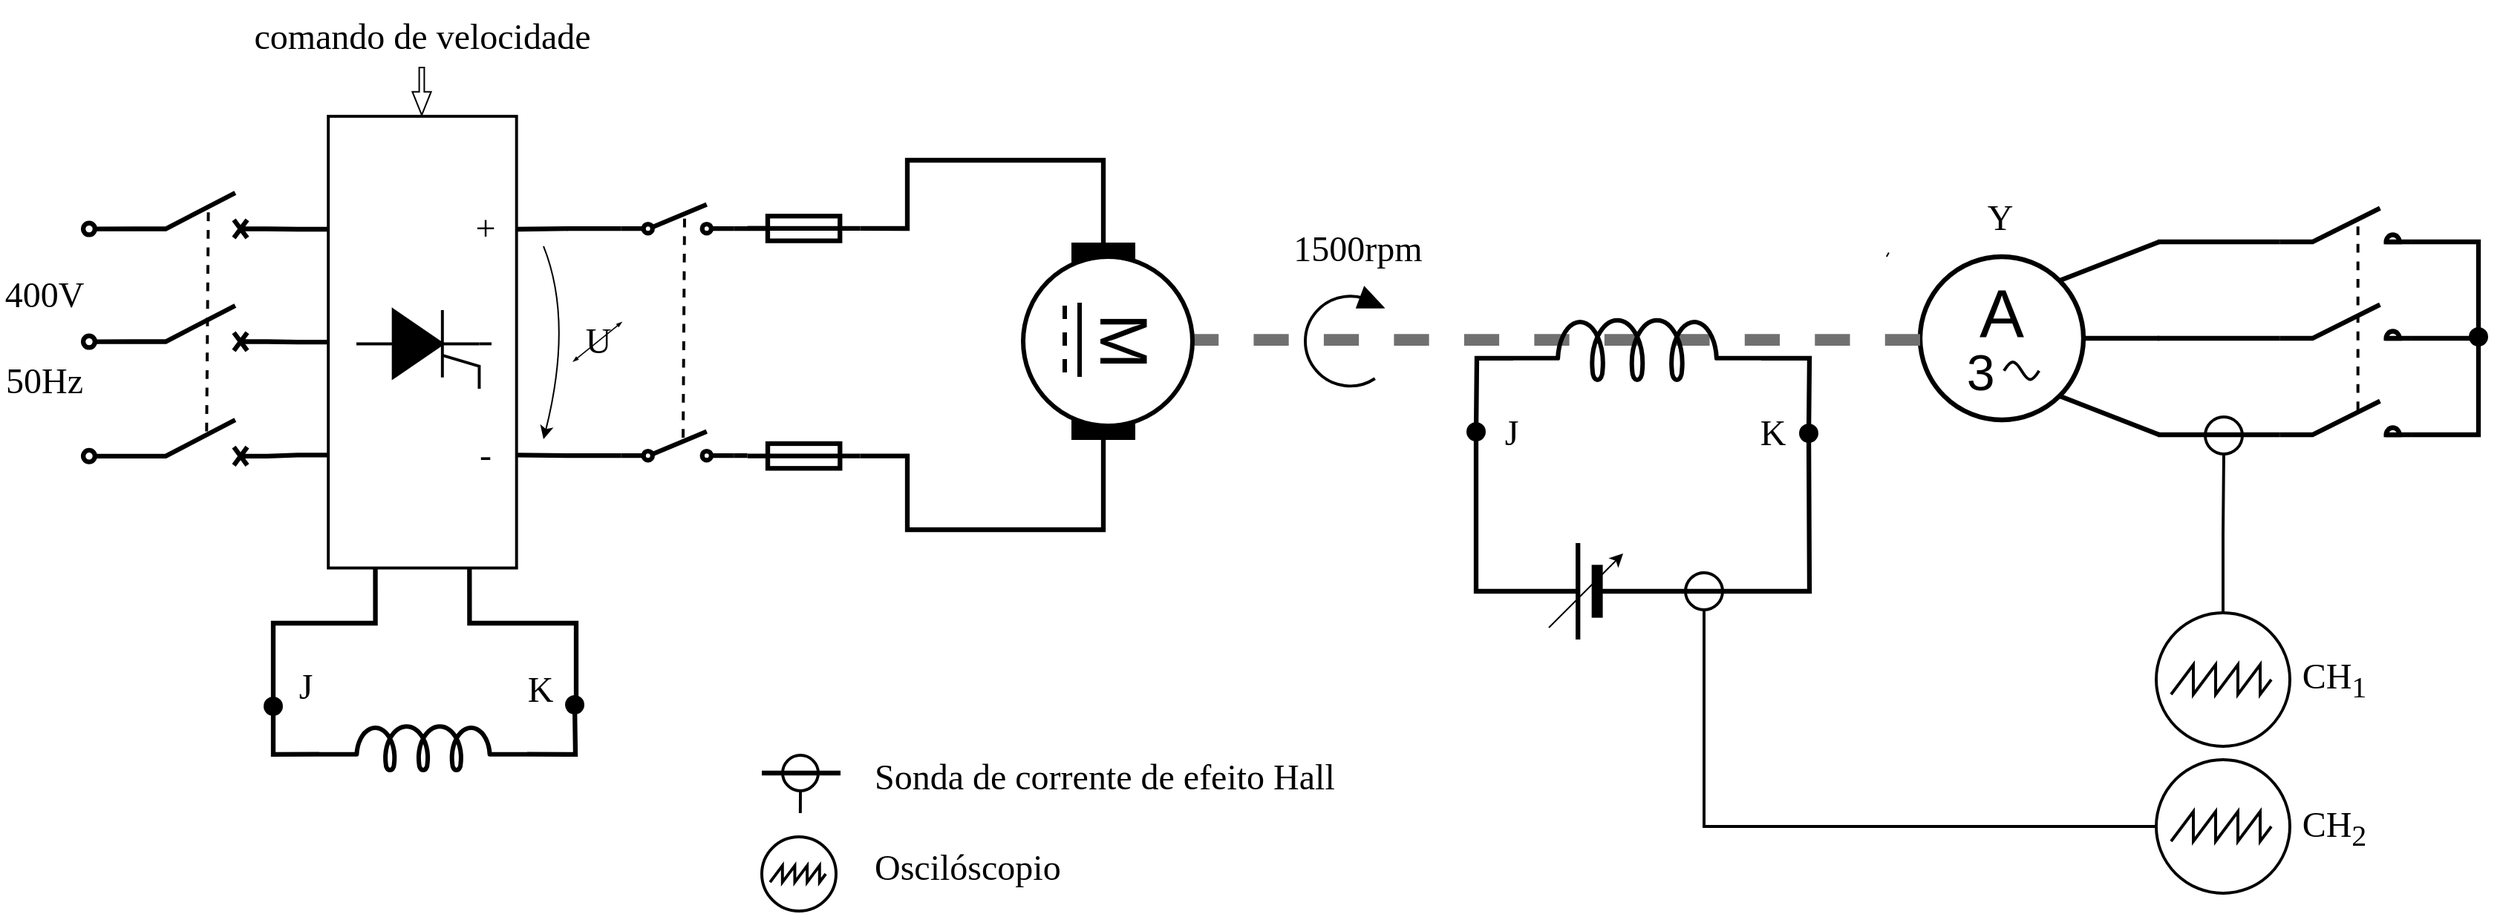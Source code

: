 <mxfile version="27.0.9">
  <diagram name="Pagina-1" id="NKpBynXqa_ZNP-bMfr2l">
    <mxGraphModel dx="2206" dy="1457" grid="1" gridSize="1" guides="1" tooltips="1" connect="1" arrows="1" fold="1" page="1" pageScale="2" pageWidth="827" pageHeight="1169" background="none" math="0" shadow="0">
      <root>
        <mxCell id="0" />
        <mxCell id="1" parent="0" />
        <mxCell id="udrwC2EhEsrVrFkE6K58-229" value="" style="ellipse;whiteSpace=wrap;html=1;aspect=fixed;strokeWidth=1.968;" vertex="1" parent="1">
          <mxGeometry x="1609" y="797" width="25" height="25" as="geometry" />
        </mxCell>
        <mxCell id="udrwC2EhEsrVrFkE6K58-228" value="" style="ellipse;whiteSpace=wrap;html=1;aspect=fixed;strokeWidth=1.968;" vertex="1" parent="1">
          <mxGeometry x="1259" y="902" width="25" height="25" as="geometry" />
        </mxCell>
        <mxCell id="udrwC2EhEsrVrFkE6K58-219" style="edgeStyle=orthogonalEdgeStyle;rounded=0;orthogonalLoop=1;jettySize=auto;html=1;exitX=0;exitY=0.25;exitDx=0;exitDy=0;strokeWidth=3.15;endArrow=none;startFill=0;" edge="1" parent="1" source="udrwC2EhEsrVrFkE6K58-56">
          <mxGeometry relative="1" as="geometry">
            <mxPoint x="308" y="993" as="targetPoint" />
            <Array as="points">
              <mxPoint x="377" y="936" />
              <mxPoint x="308" y="936" />
            </Array>
          </mxGeometry>
        </mxCell>
        <mxCell id="udrwC2EhEsrVrFkE6K58-220" style="edgeStyle=orthogonalEdgeStyle;rounded=0;orthogonalLoop=1;jettySize=auto;html=1;exitX=0;exitY=0.75;exitDx=0;exitDy=0;strokeWidth=3.15;endArrow=none;startFill=0;" edge="1" parent="1" source="udrwC2EhEsrVrFkE6K58-56">
          <mxGeometry relative="1" as="geometry">
            <mxPoint x="511" y="991" as="targetPoint" />
            <Array as="points">
              <mxPoint x="440" y="936" />
              <mxPoint x="512" y="936" />
              <mxPoint x="512" y="991" />
            </Array>
          </mxGeometry>
        </mxCell>
        <mxCell id="udrwC2EhEsrVrFkE6K58-56" value="" style="rounded=0;whiteSpace=wrap;html=1;strokeWidth=1.968;rotation=-90;" vertex="1" parent="1">
          <mxGeometry x="256.26" y="683.21" width="304.4" height="126.77" as="geometry" />
        </mxCell>
        <mxCell id="udrwC2EhEsrVrFkE6K58-15" style="edgeStyle=orthogonalEdgeStyle;orthogonalLoop=1;jettySize=auto;html=1;exitX=0;exitY=0.8;exitDx=0;exitDy=0;endArrow=oval;endFill=0;endSize=7.874;strokeWidth=3.15;rounded=0;" edge="1" parent="1" source="udrwC2EhEsrVrFkE6K58-16">
          <mxGeometry relative="1" as="geometry">
            <mxPoint x="184" y="670" as="targetPoint" />
          </mxGeometry>
        </mxCell>
        <mxCell id="udrwC2EhEsrVrFkE6K58-16" value="" style="pointerEvents=1;verticalLabelPosition=bottom;shadow=0;dashed=0;align=center;html=1;verticalAlign=top;shape=mxgraph.electrical.electro-mechanical.circuitBreaker2;elSwitchState=off;strokeWidth=3.15;rounded=0;" vertex="1" parent="1">
          <mxGeometry x="214" y="646" width="90" height="30.315" as="geometry" />
        </mxCell>
        <mxCell id="udrwC2EhEsrVrFkE6K58-235" style="edgeStyle=orthogonalEdgeStyle;rounded=0;orthogonalLoop=1;jettySize=auto;html=1;entryX=0.5;entryY=1;entryDx=0;entryDy=0;strokeWidth=1.968;endArrow=none;startFill=0;" edge="1" parent="1" source="udrwC2EhEsrVrFkE6K58-24" target="udrwC2EhEsrVrFkE6K58-229">
          <mxGeometry relative="1" as="geometry" />
        </mxCell>
        <mxCell id="udrwC2EhEsrVrFkE6K58-24" value="" style="perimeter=ellipsePerimeter;verticalLabelPosition=bottom;shadow=0;dashed=0;align=center;html=1;verticalAlign=top;shape=mxgraph.electrical.instruments.oscilloscope;strokeWidth=1.968;rounded=0;" vertex="1" parent="1">
          <mxGeometry x="1576" y="929" width="90" height="90" as="geometry" />
        </mxCell>
        <mxCell id="udrwC2EhEsrVrFkE6K58-35" value="" style="verticalLabelPosition=bottom;shadow=0;dashed=0;align=center;html=1;verticalAlign=top;shape=mxgraph.electrical.rot_mech.verticalLabelPosition=bottom;shadow=0;dashed=0;align=center;fillColor=strokeColor;html=1;verticalAlign=top;strokeWidth=1.968;shape=mxgraph.electrical.rot_mech.rotation;rotation=-90;rounded=0;flipV=1;" vertex="1" parent="1">
          <mxGeometry x="993" y="718" width="69" height="54" as="geometry" />
        </mxCell>
        <mxCell id="udrwC2EhEsrVrFkE6K58-36" value="" style="perimeter=ellipsePerimeter;verticalLabelPosition=bottom;shadow=0;dashed=0;align=center;html=1;verticalAlign=top;shape=mxgraph.electrical.instruments.oscilloscope;strokeWidth=1.968;rounded=0;" vertex="1" parent="1">
          <mxGeometry x="632" y="1080" width="60" height="50" as="geometry" />
        </mxCell>
        <mxCell id="udrwC2EhEsrVrFkE6K58-41" value="&lt;font style=&quot;font-size: 24px&quot; face=&quot;Verdana&quot;&gt;Oscilóscopio&lt;/font&gt;" style="text;html=1;strokeColor=none;fillColor=none;align=left;verticalAlign=middle;whiteSpace=wrap;rounded=0;dashed=1;container=0;" vertex="1" parent="1">
          <mxGeometry x="711" y="1081" width="213" height="40.43" as="geometry" />
        </mxCell>
        <mxCell id="udrwC2EhEsrVrFkE6K58-42" value="&lt;font style=&quot;font-size: 24px&quot; face=&quot;Verdana&quot;&gt;+&lt;/font&gt;" style="text;html=1;strokeColor=none;fillColor=none;align=center;verticalAlign=middle;whiteSpace=wrap;rounded=0;dashed=1;container=0;" vertex="1" parent="1">
          <mxGeometry x="431" y="660" width="40" height="20" as="geometry" />
        </mxCell>
        <mxCell id="udrwC2EhEsrVrFkE6K58-43" value="&lt;font style=&quot;font-size: 24px&quot; face=&quot;Verdana&quot;&gt;-&lt;/font&gt;" style="text;html=1;strokeColor=none;fillColor=none;align=center;verticalAlign=middle;whiteSpace=wrap;rounded=0;dashed=1;container=0;" vertex="1" parent="1">
          <mxGeometry x="431" y="813" width="40" height="20" as="geometry" />
        </mxCell>
        <mxCell id="udrwC2EhEsrVrFkE6K58-205" style="edgeStyle=orthogonalEdgeStyle;rounded=0;orthogonalLoop=1;jettySize=auto;html=1;exitX=0.75;exitY=0;exitDx=0;exitDy=0;entryX=1;entryY=0.8;entryDx=0;entryDy=0;endArrow=none;startFill=0;strokeWidth=3.15;" edge="1" parent="1" source="udrwC2EhEsrVrFkE6K58-56" target="udrwC2EhEsrVrFkE6K58-16">
          <mxGeometry relative="1" as="geometry" />
        </mxCell>
        <mxCell id="udrwC2EhEsrVrFkE6K58-206" style="edgeStyle=orthogonalEdgeStyle;rounded=0;orthogonalLoop=1;jettySize=auto;html=1;exitX=0.5;exitY=0;exitDx=0;exitDy=0;entryX=1;entryY=0.8;entryDx=0;entryDy=0;endArrow=none;startFill=0;strokeWidth=3.15;" edge="1" parent="1" source="udrwC2EhEsrVrFkE6K58-56" target="udrwC2EhEsrVrFkE6K58-87">
          <mxGeometry relative="1" as="geometry" />
        </mxCell>
        <mxCell id="udrwC2EhEsrVrFkE6K58-207" style="edgeStyle=orthogonalEdgeStyle;rounded=0;orthogonalLoop=1;jettySize=auto;html=1;exitX=0.25;exitY=0;exitDx=0;exitDy=0;entryX=1;entryY=0.8;entryDx=0;entryDy=0;endArrow=none;startFill=0;strokeWidth=3.15;" edge="1" parent="1" source="udrwC2EhEsrVrFkE6K58-56" target="udrwC2EhEsrVrFkE6K58-89">
          <mxGeometry relative="1" as="geometry" />
        </mxCell>
        <mxCell id="udrwC2EhEsrVrFkE6K58-63" value="&lt;font face=&quot;Verdana&quot; style=&quot;font-size: 24px&quot;&gt;400V&lt;/font&gt;&lt;div&gt;&lt;font face=&quot;Verdana&quot; style=&quot;font-size: 24px&quot;&gt;&lt;br&gt;&lt;/font&gt;&lt;/div&gt;&lt;div&gt;&lt;font face=&quot;Verdana&quot; style=&quot;font-size: 24px&quot;&gt;50Hz&lt;/font&gt;&lt;/div&gt;" style="text;html=1;strokeColor=none;fillColor=none;align=center;verticalAlign=middle;whiteSpace=wrap;rounded=0;dashed=1;container=0;" vertex="1" parent="1">
          <mxGeometry x="124" y="669.79" width="60" height="148.43" as="geometry" />
        </mxCell>
        <mxCell id="udrwC2EhEsrVrFkE6K58-197" style="edgeStyle=orthogonalEdgeStyle;rounded=0;orthogonalLoop=1;jettySize=auto;html=1;exitX=1;exitY=0.5;exitDx=0;exitDy=0;exitPerimeter=0;entryX=1;entryY=0.5;entryDx=0;entryDy=0;strokeWidth=3.15;endArrow=none;startFill=0;" edge="1" parent="1" source="udrwC2EhEsrVrFkE6K58-70" target="udrwC2EhEsrVrFkE6K58-129">
          <mxGeometry relative="1" as="geometry">
            <Array as="points">
              <mxPoint x="735" y="824" />
              <mxPoint x="735" y="873" />
              <mxPoint x="867" y="873" />
            </Array>
          </mxGeometry>
        </mxCell>
        <mxCell id="udrwC2EhEsrVrFkE6K58-70" value="" style="pointerEvents=1;verticalLabelPosition=bottom;shadow=0;dashed=0;align=center;html=1;verticalAlign=top;shape=mxgraph.electrical.miscellaneous.fuse_2;direction=south;strokeWidth=3.15;rotation=-90;rounded=0;" vertex="1" parent="1">
          <mxGeometry x="657" y="785.317" width="16.67" height="76" as="geometry" />
        </mxCell>
        <mxCell id="udrwC2EhEsrVrFkE6K58-208" style="edgeStyle=orthogonalEdgeStyle;rounded=0;orthogonalLoop=1;jettySize=auto;html=1;exitX=0;exitY=0.8;exitDx=0;exitDy=0;entryX=0.25;entryY=1;entryDx=0;entryDy=0;endArrow=none;startFill=0;strokeWidth=3.15;" edge="1" parent="1" source="udrwC2EhEsrVrFkE6K58-78" target="udrwC2EhEsrVrFkE6K58-56">
          <mxGeometry relative="1" as="geometry" />
        </mxCell>
        <mxCell id="udrwC2EhEsrVrFkE6K58-78" value="" style="html=1;shape=mxgraph.electrical.electro-mechanical.singleSwitch;aspect=fixed;elSwitchState=off;strokeWidth=3.15;direction=south;rotation=-90;rounded=0;" vertex="1" parent="1">
          <mxGeometry x="570" y="779" width="20.27" height="75.984" as="geometry" />
        </mxCell>
        <mxCell id="udrwC2EhEsrVrFkE6K58-79" style="edgeStyle=orthogonalEdgeStyle;orthogonalLoop=1;jettySize=auto;html=1;exitX=0;exitY=0.5;exitDx=0;exitDy=0;exitPerimeter=0;entryX=1;entryY=0.8;entryDx=0;entryDy=0;strokeWidth=3.15;endArrow=none;startFill=0;rounded=0;" edge="1" parent="1" source="udrwC2EhEsrVrFkE6K58-80" target="udrwC2EhEsrVrFkE6K58-82">
          <mxGeometry relative="1" as="geometry">
            <mxPoint x="640" y="670.935" as="targetPoint" />
            <Array as="points">
              <mxPoint x="640" y="670.98" />
            </Array>
          </mxGeometry>
        </mxCell>
        <mxCell id="udrwC2EhEsrVrFkE6K58-198" style="edgeStyle=orthogonalEdgeStyle;rounded=0;orthogonalLoop=1;jettySize=auto;html=1;exitX=1;exitY=0.5;exitDx=0;exitDy=0;exitPerimeter=0;entryX=0;entryY=0.5;entryDx=0;entryDy=0;strokeWidth=3.15;endArrow=none;startFill=0;" edge="1" parent="1" source="udrwC2EhEsrVrFkE6K58-80" target="udrwC2EhEsrVrFkE6K58-129">
          <mxGeometry relative="1" as="geometry">
            <Array as="points">
              <mxPoint x="735" y="670" />
              <mxPoint x="735" y="624" />
              <mxPoint x="867" y="624" />
            </Array>
          </mxGeometry>
        </mxCell>
        <mxCell id="udrwC2EhEsrVrFkE6K58-80" value="" style="pointerEvents=1;verticalLabelPosition=bottom;shadow=0;dashed=0;align=center;html=1;verticalAlign=top;shape=mxgraph.electrical.miscellaneous.fuse_2;direction=south;strokeWidth=3.15;rotation=-90;rounded=0;" vertex="1" parent="1">
          <mxGeometry x="656.97" y="631.977" width="16.67" height="76" as="geometry" />
        </mxCell>
        <mxCell id="udrwC2EhEsrVrFkE6K58-209" style="edgeStyle=orthogonalEdgeStyle;rounded=0;orthogonalLoop=1;jettySize=auto;html=1;exitX=0;exitY=0.8;exitDx=0;exitDy=0;entryX=0.75;entryY=1;entryDx=0;entryDy=0;endArrow=none;startFill=0;strokeWidth=3.15;" edge="1" parent="1" source="udrwC2EhEsrVrFkE6K58-82" target="udrwC2EhEsrVrFkE6K58-56">
          <mxGeometry relative="1" as="geometry" />
        </mxCell>
        <mxCell id="udrwC2EhEsrVrFkE6K58-82" value="" style="html=1;shape=mxgraph.electrical.electro-mechanical.singleSwitch;aspect=fixed;elSwitchState=off;strokeWidth=3.15;direction=south;rotation=-90;rounded=0;" vertex="1" parent="1">
          <mxGeometry x="570" y="626" width="20.27" height="75.984" as="geometry" />
        </mxCell>
        <mxCell id="udrwC2EhEsrVrFkE6K58-86" style="edgeStyle=orthogonalEdgeStyle;orthogonalLoop=1;jettySize=auto;html=1;exitX=0;exitY=0.8;exitDx=0;exitDy=0;strokeWidth=3.15;endArrow=oval;endFill=0;endSize=7.874;rounded=0;" edge="1" parent="1" source="udrwC2EhEsrVrFkE6K58-87">
          <mxGeometry relative="1" as="geometry">
            <mxPoint x="184" y="746" as="targetPoint" />
          </mxGeometry>
        </mxCell>
        <mxCell id="udrwC2EhEsrVrFkE6K58-87" value="" style="pointerEvents=1;verticalLabelPosition=bottom;shadow=0;dashed=0;align=center;html=1;verticalAlign=top;shape=mxgraph.electrical.electro-mechanical.circuitBreaker2;elSwitchState=off;strokeWidth=3.15;rounded=0;" vertex="1" parent="1">
          <mxGeometry x="214" y="722" width="90" height="30.315" as="geometry" />
        </mxCell>
        <mxCell id="udrwC2EhEsrVrFkE6K58-88" style="edgeStyle=orthogonalEdgeStyle;orthogonalLoop=1;jettySize=auto;html=1;exitX=0;exitY=0.8;exitDx=0;exitDy=0;strokeWidth=3.15;endArrow=oval;endFill=0;endSize=7.874;rounded=0;" edge="1" parent="1" source="udrwC2EhEsrVrFkE6K58-89">
          <mxGeometry relative="1" as="geometry">
            <mxPoint x="184" y="824" as="targetPoint" />
          </mxGeometry>
        </mxCell>
        <mxCell id="udrwC2EhEsrVrFkE6K58-89" value="" style="pointerEvents=1;verticalLabelPosition=bottom;shadow=0;dashed=0;align=center;html=1;verticalAlign=top;shape=mxgraph.electrical.electro-mechanical.circuitBreaker2;elSwitchState=off;strokeWidth=3.15;rounded=0;" vertex="1" parent="1">
          <mxGeometry x="214" y="799" width="90" height="30.512" as="geometry" />
        </mxCell>
        <mxCell id="udrwC2EhEsrVrFkE6K58-90" value="" style="endArrow=none;dashed=1;html=1;entryX=0.559;entryY=0.376;entryDx=0;entryDy=0;entryPerimeter=0;exitX=0.546;exitY=0.255;exitDx=0;exitDy=0;exitPerimeter=0;rounded=0;strokeWidth=1.968;" edge="1" parent="1" source="udrwC2EhEsrVrFkE6K58-89" target="udrwC2EhEsrVrFkE6K58-16">
          <mxGeometry width="50" height="50" relative="1" as="geometry">
            <mxPoint x="194" y="746" as="sourcePoint" />
            <mxPoint x="244" y="696" as="targetPoint" />
          </mxGeometry>
        </mxCell>
        <mxCell id="udrwC2EhEsrVrFkE6K58-91" value="" style="curved=1;endArrow=classic;html=1;rounded=0;" edge="1" parent="1">
          <mxGeometry width="50" height="50" relative="1" as="geometry">
            <mxPoint x="490" y="681.98" as="sourcePoint" />
            <mxPoint x="490" y="811.98" as="targetPoint" />
            <Array as="points">
              <mxPoint x="510" y="731.98" />
            </Array>
          </mxGeometry>
        </mxCell>
        <mxCell id="udrwC2EhEsrVrFkE6K58-92" value="&lt;font face=&quot;Verdana&quot;&gt;&lt;span style=&quot;font-size: 24px;&quot;&gt;U&lt;/span&gt;&lt;/font&gt;" style="text;html=1;strokeColor=none;fillColor=none;align=center;verticalAlign=middle;whiteSpace=wrap;rounded=0;dashed=1;container=0;" vertex="1" parent="1">
          <mxGeometry x="507.14" y="735.98" width="40" height="20" as="geometry" />
        </mxCell>
        <mxCell id="udrwC2EhEsrVrFkE6K58-93" value="" style="endArrow=blockThin;startArrow=blockThin;html=1;endFill=1;startFill=1;endSize=1.968;startSize=1.968;strokeWidth=0.787;rounded=0;" edge="1" parent="1">
          <mxGeometry width="50" height="50" relative="1" as="geometry">
            <mxPoint x="509.79" y="759.77" as="sourcePoint" />
            <mxPoint x="542.87" y="732.98" as="targetPoint" />
          </mxGeometry>
        </mxCell>
        <mxCell id="TNilvw91vWAQEwnJhlzl-39" value="" style="endArrow=none;html=1;rounded=0;elbow=vertical;" parent="1" edge="1">
          <mxGeometry width="50" height="50" relative="1" as="geometry">
            <mxPoint x="1394.4" y="689" as="sourcePoint" />
            <mxPoint x="1395.938" y="686.231" as="targetPoint" />
          </mxGeometry>
        </mxCell>
        <mxCell id="udrwC2EhEsrVrFkE6K58-127" value="" style="group;strokeWidth=1.181;" vertex="1" connectable="0" parent="1">
          <mxGeometry x="1659.39" y="656.32" width="88.582" height="22.677" as="geometry" />
        </mxCell>
        <mxCell id="udrwC2EhEsrVrFkE6K58-143" style="edgeStyle=orthogonalEdgeStyle;rounded=0;orthogonalLoop=1;jettySize=auto;html=1;exitX=0;exitY=1;exitDx=0;exitDy=0;exitPerimeter=0;endArrow=none;startFill=0;strokeWidth=3.15;" edge="1" parent="udrwC2EhEsrVrFkE6K58-127" source="udrwC2EhEsrVrFkE6K58-115">
          <mxGeometry relative="1" as="geometry">
            <mxPoint x="-82.39" y="22.68" as="targetPoint" />
            <Array as="points">
              <mxPoint x="-21" y="23" />
              <mxPoint x="-21" y="23" />
            </Array>
          </mxGeometry>
        </mxCell>
        <mxCell id="udrwC2EhEsrVrFkE6K58-115" value="" style="pointerEvents=1;verticalLabelPosition=bottom;shadow=0;dashed=0;align=center;html=1;verticalAlign=top;shape=mxgraph.electrical.electro-mechanical.make_contact;strokeWidth=3.15;" vertex="1" parent="udrwC2EhEsrVrFkE6K58-127">
          <mxGeometry width="88.583" height="22.675" as="geometry" />
        </mxCell>
        <mxCell id="udrwC2EhEsrVrFkE6K58-121" value="" style="verticalLabelPosition=bottom;verticalAlign=top;html=1;shape=mxgraph.basic.half_circle;direction=west;strokeWidth=3.15;" vertex="1" parent="udrwC2EhEsrVrFkE6K58-127">
          <mxGeometry x="71.422" y="17.938" width="9.008" height="4.74" as="geometry" />
        </mxCell>
        <mxCell id="udrwC2EhEsrVrFkE6K58-136" value="" style="group" vertex="1" connectable="0" parent="1">
          <mxGeometry x="1417" y="639" width="110" height="160" as="geometry" />
        </mxCell>
        <mxCell id="udrwC2EhEsrVrFkE6K58-135" value="&lt;div style=&quot;line-height: 100%;&quot;&gt;&lt;div&gt;&lt;font style=&quot;line-height: 100%; font-size: 45px;&quot;&gt;A&lt;/font&gt;&lt;/div&gt;&lt;div&gt;&lt;font style=&quot;font-size: 34px;&quot;&gt;&lt;font style=&quot;line-height: 100%;&quot;&gt;3&amp;nbsp;&lt;/font&gt;&lt;font style=&quot;line-height: 100%;&quot;&gt;&amp;nbsp;&amp;nbsp;&lt;/font&gt;&lt;/font&gt;&lt;/div&gt;&lt;/div&gt;" style="ellipse;whiteSpace=wrap;html=1;aspect=fixed;strokeWidth=3.15;" vertex="1" parent="udrwC2EhEsrVrFkE6K58-136">
          <mxGeometry y="50" width="110" height="110" as="geometry" />
        </mxCell>
        <mxCell id="4qbhHFvg3QSA8qkzgDO0-19" value="" style="endArrow=none;html=1;rounded=0;" parent="udrwC2EhEsrVrFkE6K58-136" edge="1">
          <mxGeometry width="50" height="50" relative="1" as="geometry">
            <mxPoint x="101" as="sourcePoint" />
            <mxPoint x="101" as="targetPoint" />
            <Array as="points" />
          </mxGeometry>
        </mxCell>
        <mxCell id="udrwC2EhEsrVrFkE6K58-112" value="" style="pointerEvents=1;verticalLabelPosition=bottom;shadow=0;dashed=0;align=center;html=1;verticalAlign=top;shape=mxgraph.electrical.waveforms.sine_wave;strokeWidth=1.968;" vertex="1" parent="udrwC2EhEsrVrFkE6K58-136">
          <mxGeometry x="56.5" y="119.0" width="23.622" height="15.748" as="geometry" />
        </mxCell>
        <mxCell id="udrwC2EhEsrVrFkE6K58-236" value="&lt;font style=&quot;font-size: 24px&quot; face=&quot;Verdana&quot;&gt;Y&lt;/font&gt;" style="text;html=1;strokeColor=none;fillColor=none;align=center;verticalAlign=middle;whiteSpace=wrap;rounded=0;dashed=1;container=0;" vertex="1" parent="udrwC2EhEsrVrFkE6K58-136">
          <mxGeometry x="34" y="14" width="40" height="20" as="geometry" />
        </mxCell>
        <mxCell id="udrwC2EhEsrVrFkE6K58-138" value="" style="endArrow=none;html=1;rounded=0;exitX=1;exitY=0;exitDx=0;exitDy=0;strokeWidth=3.15;" edge="1" parent="1" source="udrwC2EhEsrVrFkE6K58-135">
          <mxGeometry width="50" height="50" relative="1" as="geometry">
            <mxPoint x="1588" y="819" as="sourcePoint" />
            <mxPoint x="1578" y="679" as="targetPoint" />
          </mxGeometry>
        </mxCell>
        <mxCell id="udrwC2EhEsrVrFkE6K58-139" value="" style="endArrow=none;html=1;rounded=0;exitX=1;exitY=0.5;exitDx=0;exitDy=0;strokeWidth=3.15;" edge="1" parent="1" source="udrwC2EhEsrVrFkE6K58-135">
          <mxGeometry width="50" height="50" relative="1" as="geometry">
            <mxPoint x="1588" y="819" as="sourcePoint" />
            <mxPoint x="1578" y="744" as="targetPoint" />
          </mxGeometry>
        </mxCell>
        <mxCell id="udrwC2EhEsrVrFkE6K58-140" value="" style="endArrow=none;html=1;rounded=0;exitX=1;exitY=1;exitDx=0;exitDy=0;strokeWidth=3.15;" edge="1" parent="1" source="udrwC2EhEsrVrFkE6K58-135">
          <mxGeometry width="50" height="50" relative="1" as="geometry">
            <mxPoint x="1588" y="819" as="sourcePoint" />
            <mxPoint x="1578" y="809" as="targetPoint" />
          </mxGeometry>
        </mxCell>
        <mxCell id="udrwC2EhEsrVrFkE6K58-164" value="" style="group;strokeWidth=1.181;" vertex="1" connectable="0" parent="1">
          <mxGeometry x="1659.39" y="721.32" width="88.582" height="22.677" as="geometry" />
        </mxCell>
        <mxCell id="udrwC2EhEsrVrFkE6K58-165" style="edgeStyle=orthogonalEdgeStyle;rounded=0;orthogonalLoop=1;jettySize=auto;html=1;exitX=0;exitY=1;exitDx=0;exitDy=0;exitPerimeter=0;endArrow=none;startFill=0;strokeWidth=3.15;" edge="1" parent="udrwC2EhEsrVrFkE6K58-164" source="udrwC2EhEsrVrFkE6K58-166">
          <mxGeometry relative="1" as="geometry">
            <mxPoint x="-82.39" y="22.68" as="targetPoint" />
            <Array as="points">
              <mxPoint x="-21" y="23" />
              <mxPoint x="-21" y="23" />
            </Array>
          </mxGeometry>
        </mxCell>
        <mxCell id="udrwC2EhEsrVrFkE6K58-166" value="" style="pointerEvents=1;verticalLabelPosition=bottom;shadow=0;dashed=0;align=center;html=1;verticalAlign=top;shape=mxgraph.electrical.electro-mechanical.make_contact;strokeWidth=3.15;" vertex="1" parent="udrwC2EhEsrVrFkE6K58-164">
          <mxGeometry width="88.583" height="22.675" as="geometry" />
        </mxCell>
        <mxCell id="udrwC2EhEsrVrFkE6K58-167" value="" style="verticalLabelPosition=bottom;verticalAlign=top;html=1;shape=mxgraph.basic.half_circle;direction=west;strokeWidth=3.15;" vertex="1" parent="udrwC2EhEsrVrFkE6K58-164">
          <mxGeometry x="71.422" y="17.938" width="9.008" height="4.74" as="geometry" />
        </mxCell>
        <mxCell id="udrwC2EhEsrVrFkE6K58-169" style="edgeStyle=orthogonalEdgeStyle;rounded=0;orthogonalLoop=1;jettySize=auto;html=1;exitX=0;exitY=1;exitDx=0;exitDy=0;exitPerimeter=0;endArrow=none;startFill=0;strokeWidth=3.15;" edge="1" parent="1" source="udrwC2EhEsrVrFkE6K58-170">
          <mxGeometry relative="1" as="geometry">
            <mxPoint x="1577" y="809" as="targetPoint" />
            <Array as="points">
              <mxPoint x="1638.39" y="809.32" />
              <mxPoint x="1638.39" y="809.32" />
            </Array>
          </mxGeometry>
        </mxCell>
        <mxCell id="udrwC2EhEsrVrFkE6K58-175" style="edgeStyle=orthogonalEdgeStyle;rounded=0;orthogonalLoop=1;jettySize=auto;html=1;exitX=1;exitY=1;exitDx=0;exitDy=0;exitPerimeter=0;endArrow=oval;endFill=1;targetPerimeterSpacing=1.968;endSize=9.842;strokeWidth=3.15;" edge="1" parent="1" source="udrwC2EhEsrVrFkE6K58-170">
          <mxGeometry relative="1" as="geometry">
            <mxPoint x="1793" y="743" as="targetPoint" />
            <Array as="points">
              <mxPoint x="1793" y="809" />
            </Array>
          </mxGeometry>
        </mxCell>
        <mxCell id="udrwC2EhEsrVrFkE6K58-170" value="" style="pointerEvents=1;verticalLabelPosition=bottom;shadow=0;dashed=0;align=center;html=1;verticalAlign=top;shape=mxgraph.electrical.electro-mechanical.make_contact;strokeWidth=3.15;" vertex="1" parent="1">
          <mxGeometry x="1659.39" y="786.32" width="88.583" height="22.675" as="geometry" />
        </mxCell>
        <mxCell id="udrwC2EhEsrVrFkE6K58-171" value="" style="verticalLabelPosition=bottom;verticalAlign=top;html=1;shape=mxgraph.basic.half_circle;direction=west;strokeWidth=3.15;" vertex="1" parent="1">
          <mxGeometry x="1730.812" y="804.258" width="9.008" height="4.74" as="geometry" />
        </mxCell>
        <mxCell id="udrwC2EhEsrVrFkE6K58-173" style="edgeStyle=orthogonalEdgeStyle;rounded=0;orthogonalLoop=1;jettySize=auto;html=1;exitX=1;exitY=1;exitDx=0;exitDy=0;exitPerimeter=0;entryX=1;entryY=1;entryDx=0;entryDy=0;entryPerimeter=0;endArrow=none;startFill=0;strokeWidth=3.15;" edge="1" parent="1" source="udrwC2EhEsrVrFkE6K58-115" target="udrwC2EhEsrVrFkE6K58-166">
          <mxGeometry relative="1" as="geometry">
            <Array as="points">
              <mxPoint x="1793" y="679" />
              <mxPoint x="1793" y="744" />
            </Array>
          </mxGeometry>
        </mxCell>
        <mxCell id="udrwC2EhEsrVrFkE6K58-179" style="edgeStyle=orthogonalEdgeStyle;rounded=0;orthogonalLoop=1;jettySize=auto;html=1;exitX=0;exitY=0.5;exitDx=0;exitDy=0;endArrow=none;startFill=0;dashed=1;strokeWidth=7.874;strokeColor=#707070;" edge="1" parent="1">
          <mxGeometry relative="1" as="geometry">
            <mxPoint x="1417.0" y="745" as="sourcePoint" />
            <mxPoint x="923" y="745" as="targetPoint" />
          </mxGeometry>
        </mxCell>
        <mxCell id="udrwC2EhEsrVrFkE6K58-186" style="edgeStyle=orthogonalEdgeStyle;rounded=0;orthogonalLoop=1;jettySize=auto;html=1;exitX=1;exitY=0.645;exitDx=0;exitDy=0;exitPerimeter=0;endArrow=none;startFill=0;strokeWidth=3.15;" edge="1" parent="1" source="udrwC2EhEsrVrFkE6K58-176">
          <mxGeometry relative="1" as="geometry">
            <mxPoint x="1342" y="809" as="targetPoint" />
          </mxGeometry>
        </mxCell>
        <mxCell id="udrwC2EhEsrVrFkE6K58-188" style="edgeStyle=orthogonalEdgeStyle;rounded=0;orthogonalLoop=1;jettySize=auto;html=1;exitX=0;exitY=0.645;exitDx=0;exitDy=0;exitPerimeter=0;endArrow=none;startFill=0;strokeWidth=3.15;" edge="1" parent="1" source="udrwC2EhEsrVrFkE6K58-176">
          <mxGeometry relative="1" as="geometry">
            <mxPoint x="1118" y="808" as="targetPoint" />
          </mxGeometry>
        </mxCell>
        <mxCell id="udrwC2EhEsrVrFkE6K58-176" value="" style="pointerEvents=1;verticalLabelPosition=bottom;shadow=0;dashed=0;align=center;html=1;verticalAlign=top;shape=mxgraph.electrical.inductors.inductor_5;strokeWidth=3;container=0;rounded=0;direction=east;fillColor=none;" vertex="1" parent="1">
          <mxGeometry x="1143" y="731" width="167" height="41" as="geometry" />
        </mxCell>
        <mxCell id="udrwC2EhEsrVrFkE6K58-184" style="edgeStyle=orthogonalEdgeStyle;rounded=0;orthogonalLoop=1;jettySize=auto;html=1;exitX=0;exitY=0.5;exitDx=0;exitDy=0;exitPerimeter=0;endArrow=oval;endFill=1;strokeWidth=3.15;endSize=9.842;" edge="1" parent="1" source="udrwC2EhEsrVrFkE6K58-182">
          <mxGeometry relative="1" as="geometry">
            <mxPoint x="1342" y="808" as="targetPoint" />
            <mxPoint x="1306.0" y="1035.5" as="sourcePoint" />
          </mxGeometry>
        </mxCell>
        <mxCell id="udrwC2EhEsrVrFkE6K58-189" style="edgeStyle=orthogonalEdgeStyle;rounded=0;orthogonalLoop=1;jettySize=auto;html=1;exitX=1;exitY=0.5;exitDx=0;exitDy=0;exitPerimeter=0;endArrow=oval;endFill=1;strokeWidth=3.15;endSize=9.842;" edge="1" parent="1" source="udrwC2EhEsrVrFkE6K58-182">
          <mxGeometry relative="1" as="geometry">
            <mxPoint x="1118" y="807" as="targetPoint" />
          </mxGeometry>
        </mxCell>
        <mxCell id="udrwC2EhEsrVrFkE6K58-182" value="" style="verticalLabelPosition=bottom;shadow=0;dashed=0;align=center;fillColor=strokeColor;html=1;verticalAlign=top;strokeWidth=3.15;shape=mxgraph.electrical.miscellaneous.monocell_battery;rotation=-180;" vertex="1" parent="1">
          <mxGeometry x="1138" y="882" width="108" height="65" as="geometry" />
        </mxCell>
        <mxCell id="udrwC2EhEsrVrFkE6K58-187" value="" style="endArrow=classic;html=1;rounded=0;" edge="1" parent="1">
          <mxGeometry width="50" height="50" relative="1" as="geometry">
            <mxPoint x="1167" y="939" as="sourcePoint" />
            <mxPoint x="1217" y="889" as="targetPoint" />
          </mxGeometry>
        </mxCell>
        <mxCell id="udrwC2EhEsrVrFkE6K58-190" value="&lt;font style=&quot;font-size: 24px&quot; face=&quot;Verdana&quot;&gt;J&lt;/font&gt;" style="text;html=1;strokeColor=none;fillColor=none;align=center;verticalAlign=middle;whiteSpace=wrap;rounded=0;dashed=1;container=0;" vertex="1" parent="1">
          <mxGeometry x="1122" y="798" width="40" height="20" as="geometry" />
        </mxCell>
        <mxCell id="udrwC2EhEsrVrFkE6K58-191" value="&lt;font style=&quot;font-size: 24px&quot; face=&quot;Verdana&quot;&gt;K&lt;/font&gt;" style="text;html=1;strokeColor=none;fillColor=none;align=center;verticalAlign=middle;whiteSpace=wrap;rounded=0;dashed=1;container=0;" vertex="1" parent="1">
          <mxGeometry x="1298" y="798" width="40" height="20" as="geometry" />
        </mxCell>
        <mxCell id="udrwC2EhEsrVrFkE6K58-128" value="" style="group;rotation=90;direction=east;rounded=0;" vertex="1" connectable="0" parent="1">
          <mxGeometry x="805.0" y="688.997" width="130" height="114" as="geometry" />
        </mxCell>
        <mxCell id="udrwC2EhEsrVrFkE6K58-129" value="" style="rounded=0;whiteSpace=wrap;html=1;strokeColor=#000000;strokeWidth=3;fillColor=#000000;container=0;movable=1;resizable=1;rotatable=1;deletable=1;editable=1;locked=0;connectable=1;rotation=90;" vertex="1" parent="udrwC2EhEsrVrFkE6K58-128">
          <mxGeometry x="-3" y="37" width="130" height="40" as="geometry" />
        </mxCell>
        <mxCell id="udrwC2EhEsrVrFkE6K58-130" value="" style="ellipse;whiteSpace=wrap;html=1;aspect=fixed;strokeColor=#000000;strokeWidth=3;fillColor=#FFFFFF;container=0;movable=1;resizable=1;rotatable=1;deletable=1;editable=1;locked=0;connectable=1;rotation=90;rounded=0;" vertex="1" parent="udrwC2EhEsrVrFkE6K58-128">
          <mxGeometry x="8" width="114" height="114" as="geometry" />
        </mxCell>
        <mxCell id="udrwC2EhEsrVrFkE6K58-131" value="&lt;font style=&quot;font-size: 45px&quot;&gt;M&lt;/font&gt;" style="text;html=1;strokeColor=none;fillColor=none;align=center;verticalAlign=middle;whiteSpace=wrap;rounded=0;container=0;movable=1;resizable=1;rotatable=1;deletable=1;editable=1;locked=0;connectable=1;rotation=90;" vertex="1" parent="udrwC2EhEsrVrFkE6K58-128">
          <mxGeometry x="56" y="47" width="40" height="20" as="geometry" />
        </mxCell>
        <mxCell id="udrwC2EhEsrVrFkE6K58-132" value="" style="endArrow=none;dashed=1;html=1;strokeWidth=3;movable=1;resizable=1;rotatable=1;deletable=1;editable=1;locked=0;connectable=1;rounded=0;" edge="1" parent="udrwC2EhEsrVrFkE6K58-128">
          <mxGeometry width="50" height="50" relative="1" as="geometry">
            <mxPoint x="36" y="33" as="sourcePoint" />
            <mxPoint x="36" y="83" as="targetPoint" />
          </mxGeometry>
        </mxCell>
        <mxCell id="udrwC2EhEsrVrFkE6K58-133" value="" style="endArrow=none;html=1;strokeWidth=3;movable=1;resizable=1;rotatable=1;deletable=1;editable=1;locked=0;connectable=1;rounded=0;" edge="1" parent="udrwC2EhEsrVrFkE6K58-128">
          <mxGeometry width="50" height="50" relative="1" as="geometry">
            <mxPoint x="46" y="31" as="sourcePoint" />
            <mxPoint x="46" y="81" as="targetPoint" />
          </mxGeometry>
        </mxCell>
        <mxCell id="udrwC2EhEsrVrFkE6K58-192" value="&lt;font style=&quot;font-size: 24px&quot; face=&quot;Verdana&quot;&gt;1500rpm&lt;/font&gt;" style="text;html=1;strokeColor=none;fillColor=none;align=center;verticalAlign=middle;whiteSpace=wrap;rounded=0;dashed=1;container=0;" vertex="1" parent="1">
          <mxGeometry x="975" y="665" width="127" height="38" as="geometry" />
        </mxCell>
        <mxCell id="udrwC2EhEsrVrFkE6K58-199" value="" style="group" vertex="1" connectable="0" parent="1">
          <mxGeometry x="364" y="725" width="91" height="53" as="geometry" />
        </mxCell>
        <mxCell id="udrwC2EhEsrVrFkE6K58-200" style="edgeStyle=orthogonalEdgeStyle;rounded=0;orthogonalLoop=1;jettySize=auto;html=1;exitX=1;exitY=0.5;exitDx=0;exitDy=0;exitPerimeter=0;strokeWidth=1.968;endArrow=none;startFill=0;" edge="1" parent="udrwC2EhEsrVrFkE6K58-199" source="udrwC2EhEsrVrFkE6K58-201">
          <mxGeometry relative="1" as="geometry">
            <mxPoint x="91" y="22.714" as="targetPoint" />
          </mxGeometry>
        </mxCell>
        <mxCell id="udrwC2EhEsrVrFkE6K58-201" value="" style="pointerEvents=1;fillColor=strokeColor;verticalLabelPosition=bottom;shadow=0;dashed=0;align=center;html=1;verticalAlign=top;shape=mxgraph.electrical.diodes.diode;strokeWidth=1.968;" vertex="1" parent="udrwC2EhEsrVrFkE6K58-199">
          <mxGeometry width="82.727" height="45.429" as="geometry" />
        </mxCell>
        <mxCell id="udrwC2EhEsrVrFkE6K58-202" value="" style="endArrow=none;html=1;rounded=0;exitX=0.699;exitY=0.671;exitDx=0;exitDy=0;exitPerimeter=0;strokeWidth=1.968;" edge="1" parent="udrwC2EhEsrVrFkE6K58-199" source="udrwC2EhEsrVrFkE6K58-201">
          <mxGeometry width="50" height="50" relative="1" as="geometry">
            <mxPoint x="182" y="60.571" as="sourcePoint" />
            <mxPoint x="82.727" y="53" as="targetPoint" />
            <Array as="points">
              <mxPoint x="82.727" y="37.857" />
            </Array>
          </mxGeometry>
        </mxCell>
        <mxCell id="udrwC2EhEsrVrFkE6K58-210" style="edgeStyle=orthogonalEdgeStyle;rounded=0;orthogonalLoop=1;jettySize=auto;html=1;exitX=1;exitY=0.8;exitDx=0;exitDy=0;entryX=0;entryY=0.5;entryDx=0;entryDy=0;entryPerimeter=0;endArrow=none;startFill=0;strokeWidth=3.15;" edge="1" parent="1" source="udrwC2EhEsrVrFkE6K58-78" target="udrwC2EhEsrVrFkE6K58-70">
          <mxGeometry relative="1" as="geometry" />
        </mxCell>
        <mxCell id="udrwC2EhEsrVrFkE6K58-212" value="" style="endArrow=none;dashed=1;html=1;entryX=0.559;entryY=0.376;entryDx=0;entryDy=0;entryPerimeter=0;exitX=0.546;exitY=0.255;exitDx=0;exitDy=0;exitPerimeter=0;rounded=0;strokeWidth=1.968;" edge="1" parent="1">
          <mxGeometry width="50" height="50" relative="1" as="geometry">
            <mxPoint x="584" y="811" as="sourcePoint" />
            <mxPoint x="585" y="661" as="targetPoint" />
          </mxGeometry>
        </mxCell>
        <mxCell id="udrwC2EhEsrVrFkE6K58-216" style="edgeStyle=orthogonalEdgeStyle;rounded=0;orthogonalLoop=1;jettySize=auto;html=1;exitX=1;exitY=0.645;exitDx=0;exitDy=0;exitPerimeter=0;endArrow=oval;endFill=1;strokeWidth=3.15;endSize=9.842;" edge="1" parent="1" source="udrwC2EhEsrVrFkE6K58-213">
          <mxGeometry relative="1" as="geometry">
            <mxPoint x="511" y="991" as="targetPoint" />
          </mxGeometry>
        </mxCell>
        <mxCell id="udrwC2EhEsrVrFkE6K58-217" style="edgeStyle=orthogonalEdgeStyle;rounded=0;orthogonalLoop=1;jettySize=auto;html=1;exitX=0;exitY=0.645;exitDx=0;exitDy=0;exitPerimeter=0;endArrow=oval;endFill=1;strokeWidth=3.15;endSize=9.842;" edge="1" parent="1" source="udrwC2EhEsrVrFkE6K58-213">
          <mxGeometry relative="1" as="geometry">
            <mxPoint x="308" y="992" as="targetPoint" />
            <Array as="points">
              <mxPoint x="308" y="1024" />
            </Array>
          </mxGeometry>
        </mxCell>
        <mxCell id="udrwC2EhEsrVrFkE6K58-213" value="" style="pointerEvents=1;verticalLabelPosition=bottom;shadow=0;dashed=0;align=center;html=1;verticalAlign=top;shape=mxgraph.electrical.inductors.inductor_5;strokeWidth=3;container=0;rounded=0;direction=north;rotation=90;" vertex="1" parent="1">
          <mxGeometry x="394" y="950" width="30" height="140" as="geometry" />
        </mxCell>
        <mxCell id="udrwC2EhEsrVrFkE6K58-221" value="&lt;font style=&quot;font-size: 24px&quot; face=&quot;Verdana&quot;&gt;J&lt;/font&gt;" style="text;html=1;strokeColor=none;fillColor=none;align=center;verticalAlign=middle;whiteSpace=wrap;rounded=0;dashed=1;container=0;" vertex="1" parent="1">
          <mxGeometry x="310" y="969" width="40" height="20" as="geometry" />
        </mxCell>
        <mxCell id="udrwC2EhEsrVrFkE6K58-222" value="&lt;font style=&quot;font-size: 24px&quot; face=&quot;Verdana&quot;&gt;K&lt;/font&gt;" style="text;html=1;strokeColor=none;fillColor=none;align=center;verticalAlign=middle;whiteSpace=wrap;rounded=0;dashed=1;container=0;" vertex="1" parent="1">
          <mxGeometry x="468" y="971" width="40" height="20" as="geometry" />
        </mxCell>
        <mxCell id="udrwC2EhEsrVrFkE6K58-237" value="&lt;font style=&quot;font-size: 24px&quot; face=&quot;Verdana&quot;&gt;CH&lt;sub&gt;1&lt;/sub&gt;&lt;/font&gt;" style="text;html=1;strokeColor=none;fillColor=none;align=center;verticalAlign=middle;whiteSpace=wrap;rounded=0;dashed=1;container=0;" vertex="1" parent="1">
          <mxGeometry x="1676" y="964" width="40" height="20" as="geometry" />
        </mxCell>
        <mxCell id="udrwC2EhEsrVrFkE6K58-240" style="edgeStyle=orthogonalEdgeStyle;rounded=0;orthogonalLoop=1;jettySize=auto;html=1;exitX=0;exitY=0.5;exitDx=0;exitDy=0;exitPerimeter=0;entryX=0.5;entryY=1;entryDx=0;entryDy=0;strokeWidth=1.968;endArrow=none;startFill=0;" edge="1" parent="1" source="udrwC2EhEsrVrFkE6K58-238" target="udrwC2EhEsrVrFkE6K58-228">
          <mxGeometry relative="1" as="geometry" />
        </mxCell>
        <mxCell id="udrwC2EhEsrVrFkE6K58-238" value="" style="perimeter=ellipsePerimeter;verticalLabelPosition=bottom;shadow=0;dashed=0;align=center;html=1;verticalAlign=top;shape=mxgraph.electrical.instruments.oscilloscope;strokeWidth=1.968;rounded=0;" vertex="1" parent="1">
          <mxGeometry x="1576" y="1028" width="90" height="90" as="geometry" />
        </mxCell>
        <mxCell id="udrwC2EhEsrVrFkE6K58-239" value="&lt;font style=&quot;font-size: 24px&quot; face=&quot;Verdana&quot;&gt;CH&lt;sub&gt;2&lt;/sub&gt;&lt;/font&gt;" style="text;html=1;strokeColor=none;fillColor=none;align=center;verticalAlign=middle;whiteSpace=wrap;rounded=0;dashed=1;container=0;" vertex="1" parent="1">
          <mxGeometry x="1676" y="1064" width="40" height="20" as="geometry" />
        </mxCell>
        <mxCell id="udrwC2EhEsrVrFkE6K58-246" value="" style="group" vertex="1" connectable="0" parent="1">
          <mxGeometry x="637" y="1025" width="53" height="24" as="geometry" />
        </mxCell>
        <mxCell id="udrwC2EhEsrVrFkE6K58-257" style="edgeStyle=orthogonalEdgeStyle;rounded=0;orthogonalLoop=1;jettySize=auto;html=1;exitX=0.5;exitY=1;exitDx=0;exitDy=0;strokeWidth=1.968;endArrow=none;startFill=0;" edge="1" parent="udrwC2EhEsrVrFkE6K58-246" source="udrwC2EhEsrVrFkE6K58-243">
          <mxGeometry relative="1" as="geometry">
            <mxPoint x="25.926" y="39" as="targetPoint" />
          </mxGeometry>
        </mxCell>
        <mxCell id="udrwC2EhEsrVrFkE6K58-243" value="" style="ellipse;whiteSpace=wrap;html=1;aspect=fixed;strokeWidth=1.968;" vertex="1" parent="udrwC2EhEsrVrFkE6K58-246">
          <mxGeometry x="14" width="24" height="24" as="geometry" />
        </mxCell>
        <mxCell id="udrwC2EhEsrVrFkE6K58-244" value="" style="endArrow=none;html=1;rounded=0;strokeWidth=3.15;" edge="1" parent="udrwC2EhEsrVrFkE6K58-246">
          <mxGeometry width="50" height="50" relative="1" as="geometry">
            <mxPoint y="12" as="sourcePoint" />
            <mxPoint x="53" y="12" as="targetPoint" />
          </mxGeometry>
        </mxCell>
        <mxCell id="udrwC2EhEsrVrFkE6K58-247" value="&lt;font face=&quot;Verdana&quot; style=&quot;font-size: 24px;&quot;&gt;Sonda de corrente de efeito Hall&lt;/font&gt;" style="text;html=1;align=left;verticalAlign=middle;resizable=0;points=[];autosize=1;strokeColor=none;fillColor=none;" vertex="1" parent="1">
          <mxGeometry x="711" y="1019" width="409" height="42" as="geometry" />
        </mxCell>
        <mxCell id="udrwC2EhEsrVrFkE6K58-253" value="&lt;div style=&quot;line-height: 100%;&quot;&gt;&lt;font style=&quot;font-size: 24px; line-height: 100%;&quot; face=&quot;Verdana&quot;&gt;comando de velocidade&lt;/font&gt;&lt;div&gt;&lt;/div&gt;&lt;/div&gt;" style="text;html=1;strokeColor=none;fillColor=none;align=center;verticalAlign=middle;whiteSpace=wrap;rounded=0;dashed=1;container=0;" vertex="1" parent="1">
          <mxGeometry x="255" y="516" width="307" height="48" as="geometry" />
        </mxCell>
        <mxCell id="udrwC2EhEsrVrFkE6K58-255" value="" style="shape=flexArrow;endArrow=classic;html=1;rounded=0;width=3.415;endSize=4.878;endWidth=8.192;" edge="1" parent="1">
          <mxGeometry width="50" height="50" relative="1" as="geometry">
            <mxPoint x="408" y="561" as="sourcePoint" />
            <mxPoint x="408" y="594" as="targetPoint" />
          </mxGeometry>
        </mxCell>
        <mxCell id="udrwC2EhEsrVrFkE6K58-256" value="" style="endArrow=none;dashed=1;html=1;entryX=0.592;entryY=0.322;entryDx=0;entryDy=0;entryPerimeter=0;exitX=0.592;exitY=0.276;exitDx=0;exitDy=0;exitPerimeter=0;rounded=0;strokeWidth=1.968;" edge="1" parent="1" source="udrwC2EhEsrVrFkE6K58-170" target="udrwC2EhEsrVrFkE6K58-115">
          <mxGeometry width="50" height="50" relative="1" as="geometry">
            <mxPoint x="1711" y="813" as="sourcePoint" />
            <mxPoint x="1712" y="663" as="targetPoint" />
          </mxGeometry>
        </mxCell>
      </root>
    </mxGraphModel>
  </diagram>
</mxfile>
